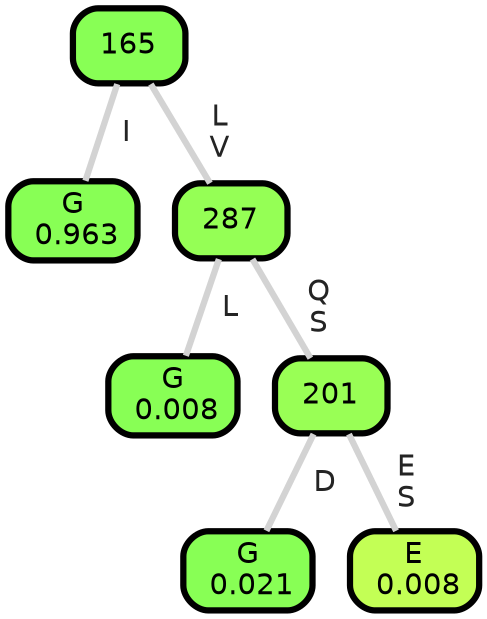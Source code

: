 graph Tree {
node [shape=box, style="filled, rounded",color="black",penwidth="3",fontcolor="black",                 fontname=helvetica] ;
graph [ranksep="0 equally", splines=straight,                 bgcolor=transparent, dpi=200] ;
edge [fontname=helvetica, fontweight=bold,fontcolor=grey14,color=lightgray] ;
0 [label="G
 0.963", fillcolor="#88ff55"] ;
1 [label="165", fillcolor="#88ff55"] ;
2 [label="G
 0.008", fillcolor="#88ff55"] ;
3 [label="287", fillcolor="#95ff55"] ;
4 [label="G
 0.021", fillcolor="#88ff55"] ;
5 [label="201", fillcolor="#99ff55"] ;
6 [label="E
 0.008", fillcolor="#c3ff55"] ;
1 -- 0 [label=" I",penwidth=3] ;
1 -- 3 [label=" L\n V",penwidth=3] ;
3 -- 2 [label=" L",penwidth=3] ;
3 -- 5 [label=" Q\n S",penwidth=3] ;
5 -- 4 [label=" D",penwidth=3] ;
5 -- 6 [label=" E\n S",penwidth=3] ;
{rank = same;}}
